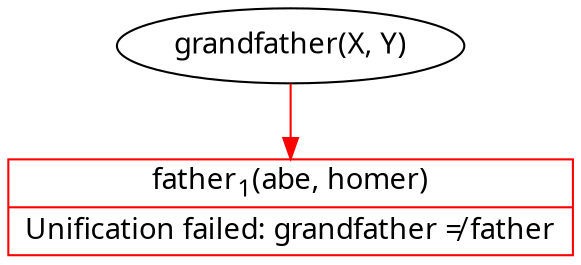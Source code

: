 digraph VIPER_visualization_root {
    node [fontname = "Fira Mono"];

    root [label = "grandfather(X, Y)"];
    root_fail [shape = record, label = <{father<sub>1</sub>(abe, homer)|Unification failed: grandfather ≠ father}>, color = red];

    root -> root_fail [color = red];
}
